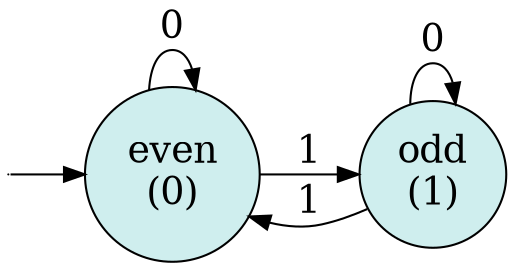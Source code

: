 digraph DFA {
  rankdir=LR;
  node [shape=circle, style=filled, fillcolor="#cfeeee", fontsize=18];
  __start [shape=point, width=0];
  __start -> 0;
  0 [label="even\n(0)"];
  1 [label="odd\n(1)"];
  0 -> 0 [label="0", fontsize=18];
  0 -> 1 [label="1", fontsize=18];
  1 -> 1 [label="0", fontsize=18];
  1 -> 0 [label="1", fontsize=18];
}